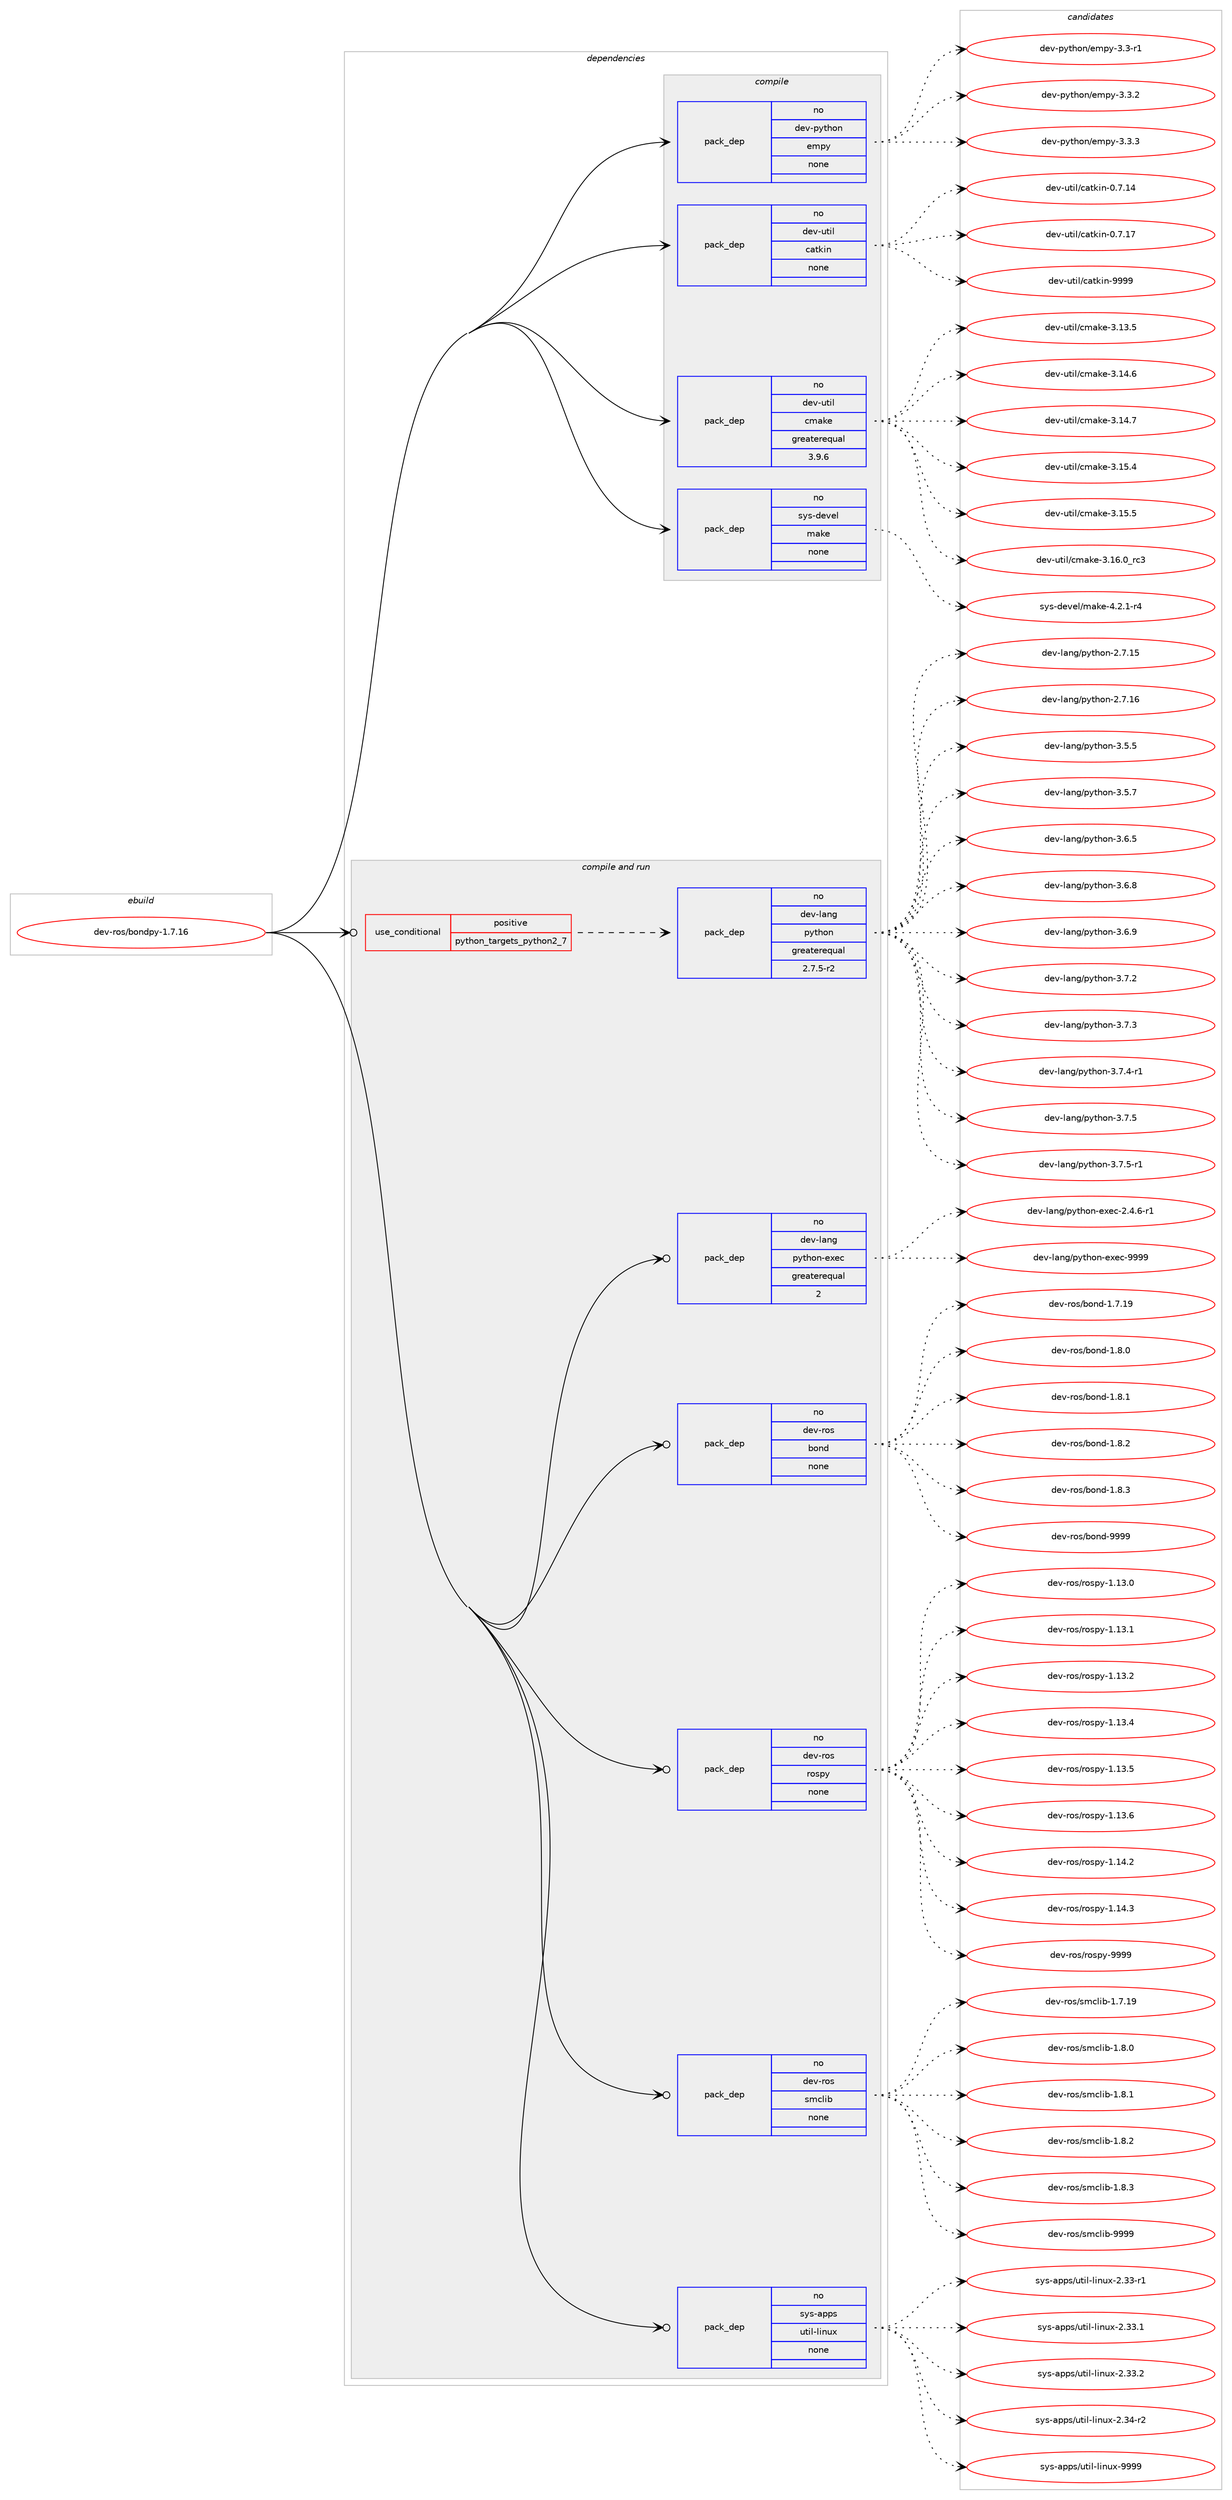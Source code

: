 digraph prolog {

# *************
# Graph options
# *************

newrank=true;
concentrate=true;
compound=true;
graph [rankdir=LR,fontname=Helvetica,fontsize=10,ranksep=1.5];#, ranksep=2.5, nodesep=0.2];
edge  [arrowhead=vee];
node  [fontname=Helvetica,fontsize=10];

# **********
# The ebuild
# **********

subgraph cluster_leftcol {
color=gray;
rank=same;
label=<<i>ebuild</i>>;
id [label="dev-ros/bondpy-1.7.16", color=red, width=4, href="../dev-ros/bondpy-1.7.16.svg"];
}

# ****************
# The dependencies
# ****************

subgraph cluster_midcol {
color=gray;
label=<<i>dependencies</i>>;
subgraph cluster_compile {
fillcolor="#eeeeee";
style=filled;
label=<<i>compile</i>>;
subgraph pack484138 {
dependency648804 [label=<<TABLE BORDER="0" CELLBORDER="1" CELLSPACING="0" CELLPADDING="4" WIDTH="220"><TR><TD ROWSPAN="6" CELLPADDING="30">pack_dep</TD></TR><TR><TD WIDTH="110">no</TD></TR><TR><TD>dev-python</TD></TR><TR><TD>empy</TD></TR><TR><TD>none</TD></TR><TR><TD></TD></TR></TABLE>>, shape=none, color=blue];
}
id:e -> dependency648804:w [weight=20,style="solid",arrowhead="vee"];
subgraph pack484139 {
dependency648805 [label=<<TABLE BORDER="0" CELLBORDER="1" CELLSPACING="0" CELLPADDING="4" WIDTH="220"><TR><TD ROWSPAN="6" CELLPADDING="30">pack_dep</TD></TR><TR><TD WIDTH="110">no</TD></TR><TR><TD>dev-util</TD></TR><TR><TD>catkin</TD></TR><TR><TD>none</TD></TR><TR><TD></TD></TR></TABLE>>, shape=none, color=blue];
}
id:e -> dependency648805:w [weight=20,style="solid",arrowhead="vee"];
subgraph pack484140 {
dependency648806 [label=<<TABLE BORDER="0" CELLBORDER="1" CELLSPACING="0" CELLPADDING="4" WIDTH="220"><TR><TD ROWSPAN="6" CELLPADDING="30">pack_dep</TD></TR><TR><TD WIDTH="110">no</TD></TR><TR><TD>dev-util</TD></TR><TR><TD>cmake</TD></TR><TR><TD>greaterequal</TD></TR><TR><TD>3.9.6</TD></TR></TABLE>>, shape=none, color=blue];
}
id:e -> dependency648806:w [weight=20,style="solid",arrowhead="vee"];
subgraph pack484141 {
dependency648807 [label=<<TABLE BORDER="0" CELLBORDER="1" CELLSPACING="0" CELLPADDING="4" WIDTH="220"><TR><TD ROWSPAN="6" CELLPADDING="30">pack_dep</TD></TR><TR><TD WIDTH="110">no</TD></TR><TR><TD>sys-devel</TD></TR><TR><TD>make</TD></TR><TR><TD>none</TD></TR><TR><TD></TD></TR></TABLE>>, shape=none, color=blue];
}
id:e -> dependency648807:w [weight=20,style="solid",arrowhead="vee"];
}
subgraph cluster_compileandrun {
fillcolor="#eeeeee";
style=filled;
label=<<i>compile and run</i>>;
subgraph cond152770 {
dependency648808 [label=<<TABLE BORDER="0" CELLBORDER="1" CELLSPACING="0" CELLPADDING="4"><TR><TD ROWSPAN="3" CELLPADDING="10">use_conditional</TD></TR><TR><TD>positive</TD></TR><TR><TD>python_targets_python2_7</TD></TR></TABLE>>, shape=none, color=red];
subgraph pack484142 {
dependency648809 [label=<<TABLE BORDER="0" CELLBORDER="1" CELLSPACING="0" CELLPADDING="4" WIDTH="220"><TR><TD ROWSPAN="6" CELLPADDING="30">pack_dep</TD></TR><TR><TD WIDTH="110">no</TD></TR><TR><TD>dev-lang</TD></TR><TR><TD>python</TD></TR><TR><TD>greaterequal</TD></TR><TR><TD>2.7.5-r2</TD></TR></TABLE>>, shape=none, color=blue];
}
dependency648808:e -> dependency648809:w [weight=20,style="dashed",arrowhead="vee"];
}
id:e -> dependency648808:w [weight=20,style="solid",arrowhead="odotvee"];
subgraph pack484143 {
dependency648810 [label=<<TABLE BORDER="0" CELLBORDER="1" CELLSPACING="0" CELLPADDING="4" WIDTH="220"><TR><TD ROWSPAN="6" CELLPADDING="30">pack_dep</TD></TR><TR><TD WIDTH="110">no</TD></TR><TR><TD>dev-lang</TD></TR><TR><TD>python-exec</TD></TR><TR><TD>greaterequal</TD></TR><TR><TD>2</TD></TR></TABLE>>, shape=none, color=blue];
}
id:e -> dependency648810:w [weight=20,style="solid",arrowhead="odotvee"];
subgraph pack484144 {
dependency648811 [label=<<TABLE BORDER="0" CELLBORDER="1" CELLSPACING="0" CELLPADDING="4" WIDTH="220"><TR><TD ROWSPAN="6" CELLPADDING="30">pack_dep</TD></TR><TR><TD WIDTH="110">no</TD></TR><TR><TD>dev-ros</TD></TR><TR><TD>bond</TD></TR><TR><TD>none</TD></TR><TR><TD></TD></TR></TABLE>>, shape=none, color=blue];
}
id:e -> dependency648811:w [weight=20,style="solid",arrowhead="odotvee"];
subgraph pack484145 {
dependency648812 [label=<<TABLE BORDER="0" CELLBORDER="1" CELLSPACING="0" CELLPADDING="4" WIDTH="220"><TR><TD ROWSPAN="6" CELLPADDING="30">pack_dep</TD></TR><TR><TD WIDTH="110">no</TD></TR><TR><TD>dev-ros</TD></TR><TR><TD>rospy</TD></TR><TR><TD>none</TD></TR><TR><TD></TD></TR></TABLE>>, shape=none, color=blue];
}
id:e -> dependency648812:w [weight=20,style="solid",arrowhead="odotvee"];
subgraph pack484146 {
dependency648813 [label=<<TABLE BORDER="0" CELLBORDER="1" CELLSPACING="0" CELLPADDING="4" WIDTH="220"><TR><TD ROWSPAN="6" CELLPADDING="30">pack_dep</TD></TR><TR><TD WIDTH="110">no</TD></TR><TR><TD>dev-ros</TD></TR><TR><TD>smclib</TD></TR><TR><TD>none</TD></TR><TR><TD></TD></TR></TABLE>>, shape=none, color=blue];
}
id:e -> dependency648813:w [weight=20,style="solid",arrowhead="odotvee"];
subgraph pack484147 {
dependency648814 [label=<<TABLE BORDER="0" CELLBORDER="1" CELLSPACING="0" CELLPADDING="4" WIDTH="220"><TR><TD ROWSPAN="6" CELLPADDING="30">pack_dep</TD></TR><TR><TD WIDTH="110">no</TD></TR><TR><TD>sys-apps</TD></TR><TR><TD>util-linux</TD></TR><TR><TD>none</TD></TR><TR><TD></TD></TR></TABLE>>, shape=none, color=blue];
}
id:e -> dependency648814:w [weight=20,style="solid",arrowhead="odotvee"];
}
subgraph cluster_run {
fillcolor="#eeeeee";
style=filled;
label=<<i>run</i>>;
}
}

# **************
# The candidates
# **************

subgraph cluster_choices {
rank=same;
color=gray;
label=<<i>candidates</i>>;

subgraph choice484138 {
color=black;
nodesep=1;
choice1001011184511212111610411111047101109112121455146514511449 [label="dev-python/empy-3.3-r1", color=red, width=4,href="../dev-python/empy-3.3-r1.svg"];
choice1001011184511212111610411111047101109112121455146514650 [label="dev-python/empy-3.3.2", color=red, width=4,href="../dev-python/empy-3.3.2.svg"];
choice1001011184511212111610411111047101109112121455146514651 [label="dev-python/empy-3.3.3", color=red, width=4,href="../dev-python/empy-3.3.3.svg"];
dependency648804:e -> choice1001011184511212111610411111047101109112121455146514511449:w [style=dotted,weight="100"];
dependency648804:e -> choice1001011184511212111610411111047101109112121455146514650:w [style=dotted,weight="100"];
dependency648804:e -> choice1001011184511212111610411111047101109112121455146514651:w [style=dotted,weight="100"];
}
subgraph choice484139 {
color=black;
nodesep=1;
choice1001011184511711610510847999711610710511045484655464952 [label="dev-util/catkin-0.7.14", color=red, width=4,href="../dev-util/catkin-0.7.14.svg"];
choice1001011184511711610510847999711610710511045484655464955 [label="dev-util/catkin-0.7.17", color=red, width=4,href="../dev-util/catkin-0.7.17.svg"];
choice100101118451171161051084799971161071051104557575757 [label="dev-util/catkin-9999", color=red, width=4,href="../dev-util/catkin-9999.svg"];
dependency648805:e -> choice1001011184511711610510847999711610710511045484655464952:w [style=dotted,weight="100"];
dependency648805:e -> choice1001011184511711610510847999711610710511045484655464955:w [style=dotted,weight="100"];
dependency648805:e -> choice100101118451171161051084799971161071051104557575757:w [style=dotted,weight="100"];
}
subgraph choice484140 {
color=black;
nodesep=1;
choice1001011184511711610510847991099710710145514649514653 [label="dev-util/cmake-3.13.5", color=red, width=4,href="../dev-util/cmake-3.13.5.svg"];
choice1001011184511711610510847991099710710145514649524654 [label="dev-util/cmake-3.14.6", color=red, width=4,href="../dev-util/cmake-3.14.6.svg"];
choice1001011184511711610510847991099710710145514649524655 [label="dev-util/cmake-3.14.7", color=red, width=4,href="../dev-util/cmake-3.14.7.svg"];
choice1001011184511711610510847991099710710145514649534652 [label="dev-util/cmake-3.15.4", color=red, width=4,href="../dev-util/cmake-3.15.4.svg"];
choice1001011184511711610510847991099710710145514649534653 [label="dev-util/cmake-3.15.5", color=red, width=4,href="../dev-util/cmake-3.15.5.svg"];
choice1001011184511711610510847991099710710145514649544648951149951 [label="dev-util/cmake-3.16.0_rc3", color=red, width=4,href="../dev-util/cmake-3.16.0_rc3.svg"];
dependency648806:e -> choice1001011184511711610510847991099710710145514649514653:w [style=dotted,weight="100"];
dependency648806:e -> choice1001011184511711610510847991099710710145514649524654:w [style=dotted,weight="100"];
dependency648806:e -> choice1001011184511711610510847991099710710145514649524655:w [style=dotted,weight="100"];
dependency648806:e -> choice1001011184511711610510847991099710710145514649534652:w [style=dotted,weight="100"];
dependency648806:e -> choice1001011184511711610510847991099710710145514649534653:w [style=dotted,weight="100"];
dependency648806:e -> choice1001011184511711610510847991099710710145514649544648951149951:w [style=dotted,weight="100"];
}
subgraph choice484141 {
color=black;
nodesep=1;
choice1151211154510010111810110847109971071014552465046494511452 [label="sys-devel/make-4.2.1-r4", color=red, width=4,href="../sys-devel/make-4.2.1-r4.svg"];
dependency648807:e -> choice1151211154510010111810110847109971071014552465046494511452:w [style=dotted,weight="100"];
}
subgraph choice484142 {
color=black;
nodesep=1;
choice10010111845108971101034711212111610411111045504655464953 [label="dev-lang/python-2.7.15", color=red, width=4,href="../dev-lang/python-2.7.15.svg"];
choice10010111845108971101034711212111610411111045504655464954 [label="dev-lang/python-2.7.16", color=red, width=4,href="../dev-lang/python-2.7.16.svg"];
choice100101118451089711010347112121116104111110455146534653 [label="dev-lang/python-3.5.5", color=red, width=4,href="../dev-lang/python-3.5.5.svg"];
choice100101118451089711010347112121116104111110455146534655 [label="dev-lang/python-3.5.7", color=red, width=4,href="../dev-lang/python-3.5.7.svg"];
choice100101118451089711010347112121116104111110455146544653 [label="dev-lang/python-3.6.5", color=red, width=4,href="../dev-lang/python-3.6.5.svg"];
choice100101118451089711010347112121116104111110455146544656 [label="dev-lang/python-3.6.8", color=red, width=4,href="../dev-lang/python-3.6.8.svg"];
choice100101118451089711010347112121116104111110455146544657 [label="dev-lang/python-3.6.9", color=red, width=4,href="../dev-lang/python-3.6.9.svg"];
choice100101118451089711010347112121116104111110455146554650 [label="dev-lang/python-3.7.2", color=red, width=4,href="../dev-lang/python-3.7.2.svg"];
choice100101118451089711010347112121116104111110455146554651 [label="dev-lang/python-3.7.3", color=red, width=4,href="../dev-lang/python-3.7.3.svg"];
choice1001011184510897110103471121211161041111104551465546524511449 [label="dev-lang/python-3.7.4-r1", color=red, width=4,href="../dev-lang/python-3.7.4-r1.svg"];
choice100101118451089711010347112121116104111110455146554653 [label="dev-lang/python-3.7.5", color=red, width=4,href="../dev-lang/python-3.7.5.svg"];
choice1001011184510897110103471121211161041111104551465546534511449 [label="dev-lang/python-3.7.5-r1", color=red, width=4,href="../dev-lang/python-3.7.5-r1.svg"];
dependency648809:e -> choice10010111845108971101034711212111610411111045504655464953:w [style=dotted,weight="100"];
dependency648809:e -> choice10010111845108971101034711212111610411111045504655464954:w [style=dotted,weight="100"];
dependency648809:e -> choice100101118451089711010347112121116104111110455146534653:w [style=dotted,weight="100"];
dependency648809:e -> choice100101118451089711010347112121116104111110455146534655:w [style=dotted,weight="100"];
dependency648809:e -> choice100101118451089711010347112121116104111110455146544653:w [style=dotted,weight="100"];
dependency648809:e -> choice100101118451089711010347112121116104111110455146544656:w [style=dotted,weight="100"];
dependency648809:e -> choice100101118451089711010347112121116104111110455146544657:w [style=dotted,weight="100"];
dependency648809:e -> choice100101118451089711010347112121116104111110455146554650:w [style=dotted,weight="100"];
dependency648809:e -> choice100101118451089711010347112121116104111110455146554651:w [style=dotted,weight="100"];
dependency648809:e -> choice1001011184510897110103471121211161041111104551465546524511449:w [style=dotted,weight="100"];
dependency648809:e -> choice100101118451089711010347112121116104111110455146554653:w [style=dotted,weight="100"];
dependency648809:e -> choice1001011184510897110103471121211161041111104551465546534511449:w [style=dotted,weight="100"];
}
subgraph choice484143 {
color=black;
nodesep=1;
choice10010111845108971101034711212111610411111045101120101994550465246544511449 [label="dev-lang/python-exec-2.4.6-r1", color=red, width=4,href="../dev-lang/python-exec-2.4.6-r1.svg"];
choice10010111845108971101034711212111610411111045101120101994557575757 [label="dev-lang/python-exec-9999", color=red, width=4,href="../dev-lang/python-exec-9999.svg"];
dependency648810:e -> choice10010111845108971101034711212111610411111045101120101994550465246544511449:w [style=dotted,weight="100"];
dependency648810:e -> choice10010111845108971101034711212111610411111045101120101994557575757:w [style=dotted,weight="100"];
}
subgraph choice484144 {
color=black;
nodesep=1;
choice10010111845114111115479811111010045494655464957 [label="dev-ros/bond-1.7.19", color=red, width=4,href="../dev-ros/bond-1.7.19.svg"];
choice100101118451141111154798111110100454946564648 [label="dev-ros/bond-1.8.0", color=red, width=4,href="../dev-ros/bond-1.8.0.svg"];
choice100101118451141111154798111110100454946564649 [label="dev-ros/bond-1.8.1", color=red, width=4,href="../dev-ros/bond-1.8.1.svg"];
choice100101118451141111154798111110100454946564650 [label="dev-ros/bond-1.8.2", color=red, width=4,href="../dev-ros/bond-1.8.2.svg"];
choice100101118451141111154798111110100454946564651 [label="dev-ros/bond-1.8.3", color=red, width=4,href="../dev-ros/bond-1.8.3.svg"];
choice1001011184511411111547981111101004557575757 [label="dev-ros/bond-9999", color=red, width=4,href="../dev-ros/bond-9999.svg"];
dependency648811:e -> choice10010111845114111115479811111010045494655464957:w [style=dotted,weight="100"];
dependency648811:e -> choice100101118451141111154798111110100454946564648:w [style=dotted,weight="100"];
dependency648811:e -> choice100101118451141111154798111110100454946564649:w [style=dotted,weight="100"];
dependency648811:e -> choice100101118451141111154798111110100454946564650:w [style=dotted,weight="100"];
dependency648811:e -> choice100101118451141111154798111110100454946564651:w [style=dotted,weight="100"];
dependency648811:e -> choice1001011184511411111547981111101004557575757:w [style=dotted,weight="100"];
}
subgraph choice484145 {
color=black;
nodesep=1;
choice100101118451141111154711411111511212145494649514648 [label="dev-ros/rospy-1.13.0", color=red, width=4,href="../dev-ros/rospy-1.13.0.svg"];
choice100101118451141111154711411111511212145494649514649 [label="dev-ros/rospy-1.13.1", color=red, width=4,href="../dev-ros/rospy-1.13.1.svg"];
choice100101118451141111154711411111511212145494649514650 [label="dev-ros/rospy-1.13.2", color=red, width=4,href="../dev-ros/rospy-1.13.2.svg"];
choice100101118451141111154711411111511212145494649514652 [label="dev-ros/rospy-1.13.4", color=red, width=4,href="../dev-ros/rospy-1.13.4.svg"];
choice100101118451141111154711411111511212145494649514653 [label="dev-ros/rospy-1.13.5", color=red, width=4,href="../dev-ros/rospy-1.13.5.svg"];
choice100101118451141111154711411111511212145494649514654 [label="dev-ros/rospy-1.13.6", color=red, width=4,href="../dev-ros/rospy-1.13.6.svg"];
choice100101118451141111154711411111511212145494649524650 [label="dev-ros/rospy-1.14.2", color=red, width=4,href="../dev-ros/rospy-1.14.2.svg"];
choice100101118451141111154711411111511212145494649524651 [label="dev-ros/rospy-1.14.3", color=red, width=4,href="../dev-ros/rospy-1.14.3.svg"];
choice10010111845114111115471141111151121214557575757 [label="dev-ros/rospy-9999", color=red, width=4,href="../dev-ros/rospy-9999.svg"];
dependency648812:e -> choice100101118451141111154711411111511212145494649514648:w [style=dotted,weight="100"];
dependency648812:e -> choice100101118451141111154711411111511212145494649514649:w [style=dotted,weight="100"];
dependency648812:e -> choice100101118451141111154711411111511212145494649514650:w [style=dotted,weight="100"];
dependency648812:e -> choice100101118451141111154711411111511212145494649514652:w [style=dotted,weight="100"];
dependency648812:e -> choice100101118451141111154711411111511212145494649514653:w [style=dotted,weight="100"];
dependency648812:e -> choice100101118451141111154711411111511212145494649514654:w [style=dotted,weight="100"];
dependency648812:e -> choice100101118451141111154711411111511212145494649524650:w [style=dotted,weight="100"];
dependency648812:e -> choice100101118451141111154711411111511212145494649524651:w [style=dotted,weight="100"];
dependency648812:e -> choice10010111845114111115471141111151121214557575757:w [style=dotted,weight="100"];
}
subgraph choice484146 {
color=black;
nodesep=1;
choice1001011184511411111547115109991081059845494655464957 [label="dev-ros/smclib-1.7.19", color=red, width=4,href="../dev-ros/smclib-1.7.19.svg"];
choice10010111845114111115471151099910810598454946564648 [label="dev-ros/smclib-1.8.0", color=red, width=4,href="../dev-ros/smclib-1.8.0.svg"];
choice10010111845114111115471151099910810598454946564649 [label="dev-ros/smclib-1.8.1", color=red, width=4,href="../dev-ros/smclib-1.8.1.svg"];
choice10010111845114111115471151099910810598454946564650 [label="dev-ros/smclib-1.8.2", color=red, width=4,href="../dev-ros/smclib-1.8.2.svg"];
choice10010111845114111115471151099910810598454946564651 [label="dev-ros/smclib-1.8.3", color=red, width=4,href="../dev-ros/smclib-1.8.3.svg"];
choice100101118451141111154711510999108105984557575757 [label="dev-ros/smclib-9999", color=red, width=4,href="../dev-ros/smclib-9999.svg"];
dependency648813:e -> choice1001011184511411111547115109991081059845494655464957:w [style=dotted,weight="100"];
dependency648813:e -> choice10010111845114111115471151099910810598454946564648:w [style=dotted,weight="100"];
dependency648813:e -> choice10010111845114111115471151099910810598454946564649:w [style=dotted,weight="100"];
dependency648813:e -> choice10010111845114111115471151099910810598454946564650:w [style=dotted,weight="100"];
dependency648813:e -> choice10010111845114111115471151099910810598454946564651:w [style=dotted,weight="100"];
dependency648813:e -> choice100101118451141111154711510999108105984557575757:w [style=dotted,weight="100"];
}
subgraph choice484147 {
color=black;
nodesep=1;
choice1151211154597112112115471171161051084510810511011712045504651514511449 [label="sys-apps/util-linux-2.33-r1", color=red, width=4,href="../sys-apps/util-linux-2.33-r1.svg"];
choice1151211154597112112115471171161051084510810511011712045504651514649 [label="sys-apps/util-linux-2.33.1", color=red, width=4,href="../sys-apps/util-linux-2.33.1.svg"];
choice1151211154597112112115471171161051084510810511011712045504651514650 [label="sys-apps/util-linux-2.33.2", color=red, width=4,href="../sys-apps/util-linux-2.33.2.svg"];
choice1151211154597112112115471171161051084510810511011712045504651524511450 [label="sys-apps/util-linux-2.34-r2", color=red, width=4,href="../sys-apps/util-linux-2.34-r2.svg"];
choice115121115459711211211547117116105108451081051101171204557575757 [label="sys-apps/util-linux-9999", color=red, width=4,href="../sys-apps/util-linux-9999.svg"];
dependency648814:e -> choice1151211154597112112115471171161051084510810511011712045504651514511449:w [style=dotted,weight="100"];
dependency648814:e -> choice1151211154597112112115471171161051084510810511011712045504651514649:w [style=dotted,weight="100"];
dependency648814:e -> choice1151211154597112112115471171161051084510810511011712045504651514650:w [style=dotted,weight="100"];
dependency648814:e -> choice1151211154597112112115471171161051084510810511011712045504651524511450:w [style=dotted,weight="100"];
dependency648814:e -> choice115121115459711211211547117116105108451081051101171204557575757:w [style=dotted,weight="100"];
}
}

}
